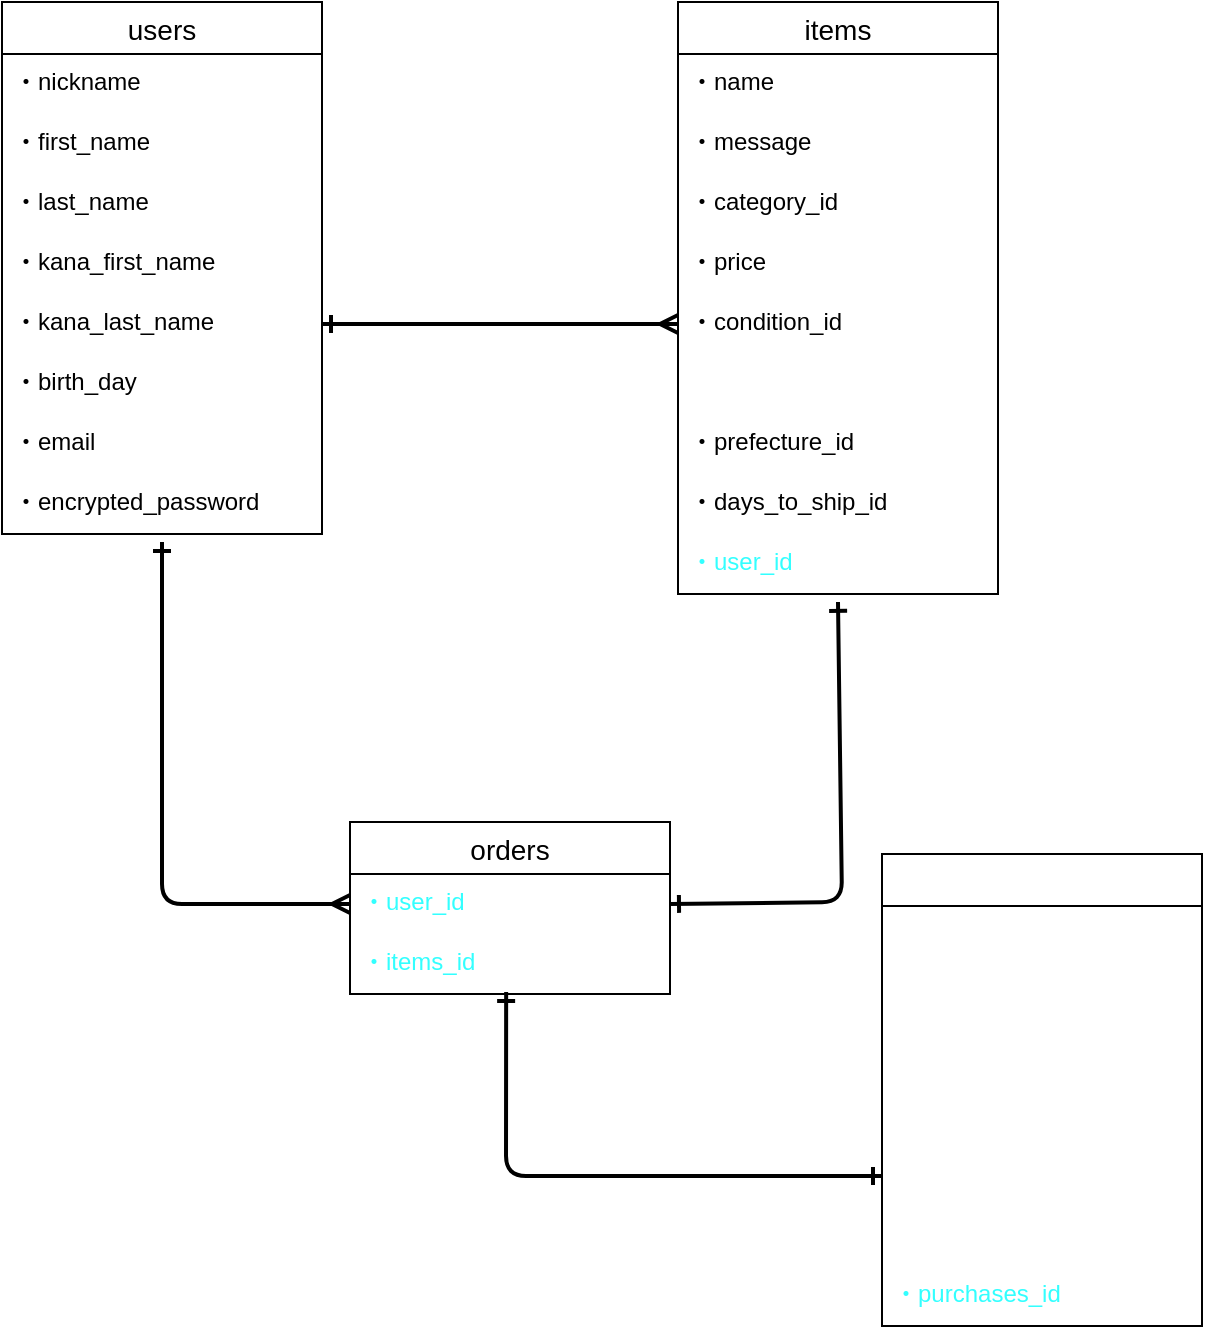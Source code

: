 <mxfile>
    <diagram id="5Ts2kSwsQijUKh7FYZ2Q" name="ページ1">
        <mxGraphModel dx="880" dy="779" grid="1" gridSize="10" guides="1" tooltips="1" connect="1" arrows="1" fold="1" page="1" pageScale="1" pageWidth="827" pageHeight="1169" math="0" shadow="0">
            <root>
                <mxCell id="0"/>
                <mxCell id="1" parent="0"/>
                <mxCell id="84" value="users" style="swimlane;fontStyle=0;childLayout=stackLayout;horizontal=1;startSize=26;horizontalStack=0;resizeParent=1;resizeParentMax=0;resizeLast=0;collapsible=1;marginBottom=0;align=center;fontSize=14;" parent="1" vertex="1">
                    <mxGeometry x="160" y="340" width="160" height="266" as="geometry"/>
                </mxCell>
                <mxCell id="85" value="・nickname" style="text;strokeColor=none;fillColor=none;spacingLeft=4;spacingRight=4;overflow=hidden;rotatable=0;points=[[0,0.5],[1,0.5]];portConstraint=eastwest;fontSize=12;" parent="84" vertex="1">
                    <mxGeometry y="26" width="160" height="30" as="geometry"/>
                </mxCell>
                <mxCell id="86" value="・first_name" style="text;strokeColor=none;fillColor=none;spacingLeft=4;spacingRight=4;overflow=hidden;rotatable=0;points=[[0,0.5],[1,0.5]];portConstraint=eastwest;fontSize=12;" parent="84" vertex="1">
                    <mxGeometry y="56" width="160" height="30" as="geometry"/>
                </mxCell>
                <mxCell id="87" value="・last_name" style="text;strokeColor=none;fillColor=none;spacingLeft=4;spacingRight=4;overflow=hidden;rotatable=0;points=[[0,0.5],[1,0.5]];portConstraint=eastwest;fontSize=12;" parent="84" vertex="1">
                    <mxGeometry y="86" width="160" height="30" as="geometry"/>
                </mxCell>
                <mxCell id="120" value="・kana_first_name" style="text;strokeColor=none;fillColor=none;spacingLeft=4;spacingRight=4;overflow=hidden;rotatable=0;points=[[0,0.5],[1,0.5]];portConstraint=eastwest;fontSize=12;" parent="84" vertex="1">
                    <mxGeometry y="116" width="160" height="30" as="geometry"/>
                </mxCell>
                <mxCell id="121" value="・kana_last_name" style="text;strokeColor=none;fillColor=none;spacingLeft=4;spacingRight=4;overflow=hidden;rotatable=0;points=[[0,0.5],[1,0.5]];portConstraint=eastwest;fontSize=12;" parent="84" vertex="1">
                    <mxGeometry y="146" width="160" height="30" as="geometry"/>
                </mxCell>
                <mxCell id="122" value="・birth_day" style="text;strokeColor=none;fillColor=none;spacingLeft=4;spacingRight=4;overflow=hidden;rotatable=0;points=[[0,0.5],[1,0.5]];portConstraint=eastwest;fontSize=12;" parent="84" vertex="1">
                    <mxGeometry y="176" width="160" height="30" as="geometry"/>
                </mxCell>
                <mxCell id="126" value="・email" style="text;strokeColor=none;fillColor=none;spacingLeft=4;spacingRight=4;overflow=hidden;rotatable=0;points=[[0,0.5],[1,0.5]];portConstraint=eastwest;fontSize=12;" parent="84" vertex="1">
                    <mxGeometry y="206" width="160" height="30" as="geometry"/>
                </mxCell>
                <mxCell id="125" value="・encrypted_password" style="text;strokeColor=none;fillColor=none;spacingLeft=4;spacingRight=4;overflow=hidden;rotatable=0;points=[[0,0.5],[1,0.5]];portConstraint=eastwest;fontSize=12;" parent="84" vertex="1">
                    <mxGeometry y="236" width="160" height="30" as="geometry"/>
                </mxCell>
                <mxCell id="93" value="items" style="swimlane;fontStyle=0;childLayout=stackLayout;horizontal=1;startSize=26;horizontalStack=0;resizeParent=1;resizeParentMax=0;resizeLast=0;collapsible=1;marginBottom=0;align=center;fontSize=14;" parent="1" vertex="1">
                    <mxGeometry x="498" y="340" width="160" height="296" as="geometry"/>
                </mxCell>
                <mxCell id="94" value="・name" style="text;strokeColor=none;fillColor=none;spacingLeft=4;spacingRight=4;overflow=hidden;rotatable=0;points=[[0,0.5],[1,0.5]];portConstraint=eastwest;fontSize=12;" parent="93" vertex="1">
                    <mxGeometry y="26" width="160" height="30" as="geometry"/>
                </mxCell>
                <mxCell id="128" value="・message" style="text;strokeColor=none;fillColor=none;spacingLeft=4;spacingRight=4;overflow=hidden;rotatable=0;points=[[0,0.5],[1,0.5]];portConstraint=eastwest;fontSize=12;" parent="93" vertex="1">
                    <mxGeometry y="56" width="160" height="30" as="geometry"/>
                </mxCell>
                <mxCell id="129" value="・category_id" style="text;strokeColor=none;fillColor=none;spacingLeft=4;spacingRight=4;overflow=hidden;rotatable=0;points=[[0,0.5],[1,0.5]];portConstraint=eastwest;fontSize=12;" parent="93" vertex="1">
                    <mxGeometry y="86" width="160" height="30" as="geometry"/>
                </mxCell>
                <mxCell id="95" value="・price" style="text;strokeColor=none;fillColor=none;spacingLeft=4;spacingRight=4;overflow=hidden;rotatable=0;points=[[0,0.5],[1,0.5]];portConstraint=eastwest;fontSize=12;" parent="93" vertex="1">
                    <mxGeometry y="116" width="160" height="30" as="geometry"/>
                </mxCell>
                <mxCell id="96" value="・condition_id" style="text;strokeColor=none;fillColor=none;spacingLeft=4;spacingRight=4;overflow=hidden;rotatable=0;points=[[0,0.5],[1,0.5]];portConstraint=eastwest;fontSize=12;" parent="93" vertex="1">
                    <mxGeometry y="146" width="160" height="30" as="geometry"/>
                </mxCell>
                <mxCell id="106" value="・shipping_cost_burden_id" style="text;strokeColor=none;fillColor=none;spacingLeft=4;spacingRight=4;overflow=hidden;rotatable=0;points=[[0,0.5],[1,0.5]];portConstraint=eastwest;fontSize=12;fontColor=#FFFFFF;" parent="93" vertex="1">
                    <mxGeometry y="176" width="160" height="30" as="geometry"/>
                </mxCell>
                <mxCell id="103" value="・prefecture_id" style="text;strokeColor=none;fillColor=none;spacingLeft=4;spacingRight=4;overflow=hidden;rotatable=0;points=[[0,0.5],[1,0.5]];portConstraint=eastwest;fontSize=12;" parent="93" vertex="1">
                    <mxGeometry y="206" width="160" height="30" as="geometry"/>
                </mxCell>
                <mxCell id="104" value="・days_to_ship_id" style="text;strokeColor=none;fillColor=none;spacingLeft=4;spacingRight=4;overflow=hidden;rotatable=0;points=[[0,0.5],[1,0.5]];portConstraint=eastwest;fontSize=12;" parent="93" vertex="1">
                    <mxGeometry y="236" width="160" height="30" as="geometry"/>
                </mxCell>
                <mxCell id="102" value="・user_id" style="text;spacingLeft=4;spacingRight=4;overflow=hidden;rotatable=0;points=[[0,0.5],[1,0.5]];portConstraint=eastwest;fontSize=12;fontColor=#33FFFF;" parent="93" vertex="1">
                    <mxGeometry y="266" width="160" height="30" as="geometry"/>
                </mxCell>
                <mxCell id="98" value="orders" style="swimlane;fontStyle=0;childLayout=stackLayout;horizontal=1;startSize=26;horizontalStack=0;resizeParent=1;resizeParentMax=0;resizeLast=0;collapsible=1;marginBottom=0;align=center;fontSize=14;" parent="1" vertex="1">
                    <mxGeometry x="334" y="750" width="160" height="86" as="geometry"/>
                </mxCell>
                <mxCell id="100" value="・user_id" style="text;spacingLeft=4;spacingRight=4;overflow=hidden;rotatable=0;points=[[0,0.5],[1,0.5]];portConstraint=eastwest;fontSize=12;fontColor=#33FFFF;" parent="98" vertex="1">
                    <mxGeometry y="26" width="160" height="30" as="geometry"/>
                </mxCell>
                <mxCell id="101" value="・items_id" style="text;strokeColor=none;fillColor=none;spacingLeft=4;spacingRight=4;overflow=hidden;rotatable=0;points=[[0,0.5],[1,0.5]];portConstraint=eastwest;fontSize=12;fontColor=#33FFFF;" parent="98" vertex="1">
                    <mxGeometry y="56" width="160" height="30" as="geometry"/>
                </mxCell>
                <mxCell id="108" style="edgeStyle=none;html=1;exitX=1;exitY=0.5;exitDx=0;exitDy=0;entryX=0;entryY=0.5;entryDx=0;entryDy=0;fontColor=#33FFFF;endArrow=ERmany;endFill=0;strokeWidth=2;startArrow=ERone;startFill=0;" parent="1" source="121" target="96" edge="1">
                    <mxGeometry relative="1" as="geometry"/>
                </mxCell>
                <mxCell id="109" style="edgeStyle=none;html=1;exitX=0;exitY=0.5;exitDx=0;exitDy=0;strokeWidth=2;fontColor=#33FFFF;startArrow=ERmany;startFill=0;endArrow=ERone;endFill=0;rounded=1;entryX=0.5;entryY=1.133;entryDx=0;entryDy=0;entryPerimeter=0;" parent="1" source="100" target="125" edge="1">
                    <mxGeometry relative="1" as="geometry">
                        <Array as="points">
                            <mxPoint x="240" y="791"/>
                        </Array>
                        <mxPoint x="240" y="680" as="targetPoint"/>
                    </mxGeometry>
                </mxCell>
                <mxCell id="110" style="edgeStyle=none;rounded=1;html=1;exitX=1;exitY=0.5;exitDx=0;exitDy=0;entryX=0.5;entryY=1.133;entryDx=0;entryDy=0;entryPerimeter=0;strokeWidth=2;fontColor=#33FFFF;startArrow=ERone;startFill=0;endArrow=ERone;endFill=0;" parent="1" source="100" target="102" edge="1">
                    <mxGeometry relative="1" as="geometry">
                        <Array as="points">
                            <mxPoint x="580" y="790"/>
                        </Array>
                    </mxGeometry>
                </mxCell>
                <mxCell id="114" value="shipping_addres" style="swimlane;fontStyle=0;childLayout=stackLayout;horizontal=1;startSize=26;horizontalStack=0;resizeParent=1;resizeParentMax=0;resizeLast=0;collapsible=1;marginBottom=0;align=center;fontSize=14;fontColor=#FFFFFF;" parent="1" vertex="1">
                    <mxGeometry x="600" y="766" width="160" height="236" as="geometry"/>
                </mxCell>
                <mxCell id="130" value="・postal_code" style="text;strokeColor=none;fillColor=none;spacingLeft=4;spacingRight=4;overflow=hidden;rotatable=0;points=[[0,0.5],[1,0.5]];portConstraint=eastwest;fontSize=12;fontColor=#FFFFFF;" parent="114" vertex="1">
                    <mxGeometry y="26" width="160" height="30" as="geometry"/>
                </mxCell>
                <mxCell id="136" value="・prefecture_id" style="text;strokeColor=none;fillColor=none;spacingLeft=4;spacingRight=4;overflow=hidden;rotatable=0;points=[[0,0.5],[1,0.5]];portConstraint=eastwest;fontSize=12;fontColor=#FFFFFF;" parent="114" vertex="1">
                    <mxGeometry y="56" width="160" height="30" as="geometry"/>
                </mxCell>
                <mxCell id="135" value="・city" style="text;strokeColor=none;fillColor=none;spacingLeft=4;spacingRight=4;overflow=hidden;rotatable=0;points=[[0,0.5],[1,0.5]];portConstraint=eastwest;fontSize=12;fontColor=#FFFFFF;" parent="114" vertex="1">
                    <mxGeometry y="86" width="160" height="30" as="geometry"/>
                </mxCell>
                <mxCell id="134" value="・street" style="text;strokeColor=none;fillColor=none;spacingLeft=4;spacingRight=4;overflow=hidden;rotatable=0;points=[[0,0.5],[1,0.5]];portConstraint=eastwest;fontSize=12;fontColor=#FFFFFF;" parent="114" vertex="1">
                    <mxGeometry y="116" width="160" height="30" as="geometry"/>
                </mxCell>
                <mxCell id="133" value="・building_name" style="text;strokeColor=none;fillColor=none;spacingLeft=4;spacingRight=4;overflow=hidden;rotatable=0;points=[[0,0.5],[1,0.5]];portConstraint=eastwest;fontSize=12;fontColor=#FFFFFF;" parent="114" vertex="1">
                    <mxGeometry y="146" width="160" height="30" as="geometry"/>
                </mxCell>
                <mxCell id="132" value="・phone_number" style="text;strokeColor=none;fillColor=none;spacingLeft=4;spacingRight=4;overflow=hidden;rotatable=0;points=[[0,0.5],[1,0.5]];portConstraint=eastwest;fontSize=12;fontColor=#FFFFFF;" parent="114" vertex="1">
                    <mxGeometry y="176" width="160" height="30" as="geometry"/>
                </mxCell>
                <mxCell id="119" value="・purchases_id" style="text;strokeColor=none;fillColor=none;spacingLeft=4;spacingRight=4;overflow=hidden;rotatable=0;points=[[0,0.5],[1,0.5]];portConstraint=eastwest;fontSize=12;fontColor=#33FFFF;" parent="114" vertex="1">
                    <mxGeometry y="206" width="160" height="30" as="geometry"/>
                </mxCell>
                <mxCell id="118" style="edgeStyle=none;rounded=1;html=1;entryX=0.488;entryY=0.967;entryDx=0;entryDy=0;entryPerimeter=0;strokeWidth=2;fontColor=#FFFFFF;startArrow=ERone;startFill=0;endArrow=ERone;endFill=0;exitX=0;exitY=0.5;exitDx=0;exitDy=0;" parent="1" source="133" target="101" edge="1">
                    <mxGeometry relative="1" as="geometry">
                        <Array as="points">
                            <mxPoint x="412" y="927"/>
                        </Array>
                        <mxPoint x="600" y="807" as="sourcePoint"/>
                    </mxGeometry>
                </mxCell>
            </root>
        </mxGraphModel>
    </diagram>
</mxfile>